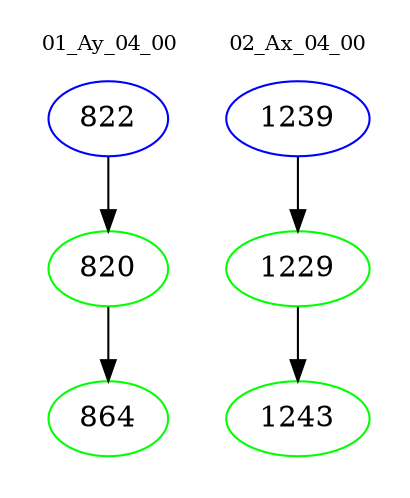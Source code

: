 digraph{
subgraph cluster_0 {
color = white
label = "01_Ay_04_00";
fontsize=10;
T0_822 [label="822", color="blue"]
T0_822 -> T0_820 [color="black"]
T0_820 [label="820", color="green"]
T0_820 -> T0_864 [color="black"]
T0_864 [label="864", color="green"]
}
subgraph cluster_1 {
color = white
label = "02_Ax_04_00";
fontsize=10;
T1_1239 [label="1239", color="blue"]
T1_1239 -> T1_1229 [color="black"]
T1_1229 [label="1229", color="green"]
T1_1229 -> T1_1243 [color="black"]
T1_1243 [label="1243", color="green"]
}
}
